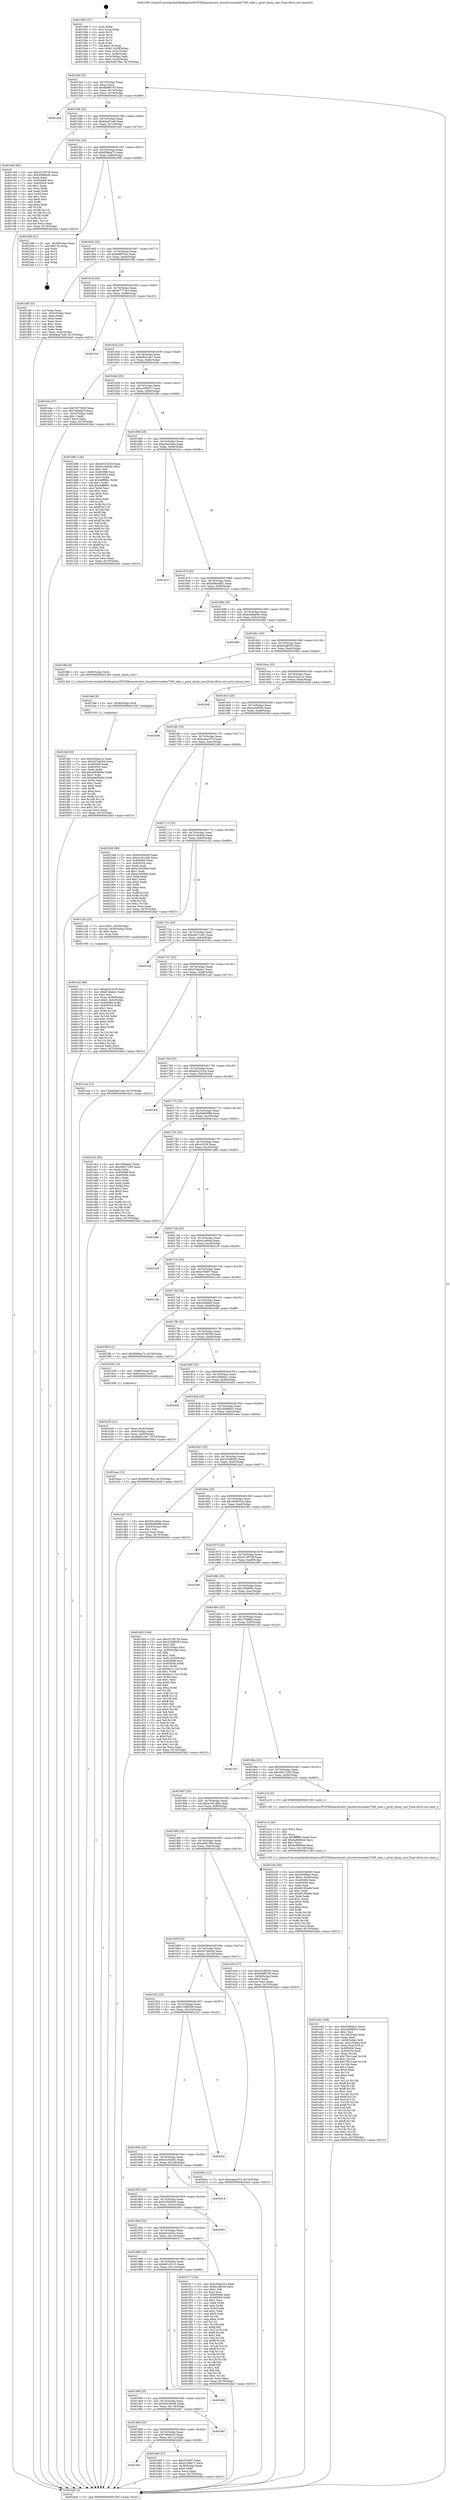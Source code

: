 digraph "0x401590" {
  label = "0x401590 (/mnt/c/Users/mathe/Desktop/tcc/POCII/binaries/extr_linuxdriversedaci7300_edac.c_print_dimm_size_Final-ollvm.out::main(0))"
  labelloc = "t"
  node[shape=record]

  Entry [label="",width=0.3,height=0.3,shape=circle,fillcolor=black,style=filled]
  "0x4015bf" [label="{
     0x4015bf [23]\l
     | [instrs]\l
     &nbsp;&nbsp;0x4015bf \<+3\>: mov -0x70(%rbp),%eax\l
     &nbsp;&nbsp;0x4015c2 \<+2\>: mov %eax,%ecx\l
     &nbsp;&nbsp;0x4015c4 \<+6\>: sub $0x848f6750,%ecx\l
     &nbsp;&nbsp;0x4015ca \<+3\>: mov %eax,-0x74(%rbp)\l
     &nbsp;&nbsp;0x4015cd \<+3\>: mov %ecx,-0x78(%rbp)\l
     &nbsp;&nbsp;0x4015d0 \<+6\>: je 0000000000401a28 \<main+0x498\>\l
  }"]
  "0x401a28" [label="{
     0x401a28\l
  }", style=dashed]
  "0x4015d6" [label="{
     0x4015d6 [22]\l
     | [instrs]\l
     &nbsp;&nbsp;0x4015d6 \<+5\>: jmp 00000000004015db \<main+0x4b\>\l
     &nbsp;&nbsp;0x4015db \<+3\>: mov -0x74(%rbp),%eax\l
     &nbsp;&nbsp;0x4015de \<+5\>: sub $0x84ad7ca8,%eax\l
     &nbsp;&nbsp;0x4015e3 \<+3\>: mov %eax,-0x7c(%rbp)\l
     &nbsp;&nbsp;0x4015e6 \<+6\>: je 0000000000401cb0 \<main+0x720\>\l
  }"]
  Exit [label="",width=0.3,height=0.3,shape=circle,fillcolor=black,style=filled,peripheries=2]
  "0x401cb0" [label="{
     0x401cb0 [83]\l
     | [instrs]\l
     &nbsp;&nbsp;0x401cb0 \<+5\>: mov $0x3519f728,%eax\l
     &nbsp;&nbsp;0x401cb5 \<+5\>: mov $0x35fb85dc,%ecx\l
     &nbsp;&nbsp;0x401cba \<+2\>: xor %edx,%edx\l
     &nbsp;&nbsp;0x401cbc \<+7\>: mov 0x405068,%esi\l
     &nbsp;&nbsp;0x401cc3 \<+7\>: mov 0x405054,%edi\l
     &nbsp;&nbsp;0x401cca \<+3\>: sub $0x1,%edx\l
     &nbsp;&nbsp;0x401ccd \<+3\>: mov %esi,%r8d\l
     &nbsp;&nbsp;0x401cd0 \<+3\>: add %edx,%r8d\l
     &nbsp;&nbsp;0x401cd3 \<+4\>: imul %r8d,%esi\l
     &nbsp;&nbsp;0x401cd7 \<+3\>: and $0x1,%esi\l
     &nbsp;&nbsp;0x401cda \<+3\>: cmp $0x0,%esi\l
     &nbsp;&nbsp;0x401cdd \<+4\>: sete %r9b\l
     &nbsp;&nbsp;0x401ce1 \<+3\>: cmp $0xa,%edi\l
     &nbsp;&nbsp;0x401ce4 \<+4\>: setl %r10b\l
     &nbsp;&nbsp;0x401ce8 \<+3\>: mov %r9b,%r11b\l
     &nbsp;&nbsp;0x401ceb \<+3\>: and %r10b,%r11b\l
     &nbsp;&nbsp;0x401cee \<+3\>: xor %r10b,%r9b\l
     &nbsp;&nbsp;0x401cf1 \<+3\>: or %r9b,%r11b\l
     &nbsp;&nbsp;0x401cf4 \<+4\>: test $0x1,%r11b\l
     &nbsp;&nbsp;0x401cf8 \<+3\>: cmovne %ecx,%eax\l
     &nbsp;&nbsp;0x401cfb \<+3\>: mov %eax,-0x70(%rbp)\l
     &nbsp;&nbsp;0x401cfe \<+5\>: jmp 00000000004024a5 \<main+0xf15\>\l
  }"]
  "0x4015ec" [label="{
     0x4015ec [22]\l
     | [instrs]\l
     &nbsp;&nbsp;0x4015ec \<+5\>: jmp 00000000004015f1 \<main+0x61\>\l
     &nbsp;&nbsp;0x4015f1 \<+3\>: mov -0x74(%rbp),%eax\l
     &nbsp;&nbsp;0x4015f4 \<+5\>: sub $0x85f84a73,%eax\l
     &nbsp;&nbsp;0x4015f9 \<+3\>: mov %eax,-0x80(%rbp)\l
     &nbsp;&nbsp;0x4015fc \<+6\>: je 000000000040239b \<main+0xe0b\>\l
  }"]
  "0x401faf" [label="{
     0x401faf [93]\l
     | [instrs]\l
     &nbsp;&nbsp;0x401faf \<+5\>: mov $0xc5cba21e,%eax\l
     &nbsp;&nbsp;0x401fb4 \<+5\>: mov $0x457bbd3d,%ecx\l
     &nbsp;&nbsp;0x401fb9 \<+7\>: mov 0x405068,%edx\l
     &nbsp;&nbsp;0x401fc0 \<+7\>: mov 0x405054,%esi\l
     &nbsp;&nbsp;0x401fc7 \<+3\>: mov %edx,%r8d\l
     &nbsp;&nbsp;0x401fca \<+7\>: add $0xde85809a,%r8d\l
     &nbsp;&nbsp;0x401fd1 \<+4\>: sub $0x1,%r8d\l
     &nbsp;&nbsp;0x401fd5 \<+7\>: sub $0xde85809a,%r8d\l
     &nbsp;&nbsp;0x401fdc \<+4\>: imul %r8d,%edx\l
     &nbsp;&nbsp;0x401fe0 \<+3\>: and $0x1,%edx\l
     &nbsp;&nbsp;0x401fe3 \<+3\>: cmp $0x0,%edx\l
     &nbsp;&nbsp;0x401fe6 \<+4\>: sete %r9b\l
     &nbsp;&nbsp;0x401fea \<+3\>: cmp $0xa,%esi\l
     &nbsp;&nbsp;0x401fed \<+4\>: setl %r10b\l
     &nbsp;&nbsp;0x401ff1 \<+3\>: mov %r9b,%r11b\l
     &nbsp;&nbsp;0x401ff4 \<+3\>: and %r10b,%r11b\l
     &nbsp;&nbsp;0x401ff7 \<+3\>: xor %r10b,%r9b\l
     &nbsp;&nbsp;0x401ffa \<+3\>: or %r9b,%r11b\l
     &nbsp;&nbsp;0x401ffd \<+4\>: test $0x1,%r11b\l
     &nbsp;&nbsp;0x402001 \<+3\>: cmovne %ecx,%eax\l
     &nbsp;&nbsp;0x402004 \<+3\>: mov %eax,-0x70(%rbp)\l
     &nbsp;&nbsp;0x402007 \<+5\>: jmp 00000000004024a5 \<main+0xf15\>\l
  }"]
  "0x40239b" [label="{
     0x40239b [21]\l
     | [instrs]\l
     &nbsp;&nbsp;0x40239b \<+3\>: mov -0x38(%rbp),%eax\l
     &nbsp;&nbsp;0x40239e \<+7\>: add $0x118,%rsp\l
     &nbsp;&nbsp;0x4023a5 \<+1\>: pop %rbx\l
     &nbsp;&nbsp;0x4023a6 \<+2\>: pop %r12\l
     &nbsp;&nbsp;0x4023a8 \<+2\>: pop %r13\l
     &nbsp;&nbsp;0x4023aa \<+2\>: pop %r14\l
     &nbsp;&nbsp;0x4023ac \<+2\>: pop %r15\l
     &nbsp;&nbsp;0x4023ae \<+1\>: pop %rbp\l
     &nbsp;&nbsp;0x4023af \<+1\>: ret\l
  }"]
  "0x401602" [label="{
     0x401602 [25]\l
     | [instrs]\l
     &nbsp;&nbsp;0x401602 \<+5\>: jmp 0000000000401607 \<main+0x77\>\l
     &nbsp;&nbsp;0x401607 \<+3\>: mov -0x74(%rbp),%eax\l
     &nbsp;&nbsp;0x40160a \<+5\>: sub $0x86f07fce,%eax\l
     &nbsp;&nbsp;0x40160f \<+6\>: mov %eax,-0x84(%rbp)\l
     &nbsp;&nbsp;0x401615 \<+6\>: je 0000000000401ef6 \<main+0x966\>\l
  }"]
  "0x401fa6" [label="{
     0x401fa6 [9]\l
     | [instrs]\l
     &nbsp;&nbsp;0x401fa6 \<+4\>: mov -0x58(%rbp),%rdi\l
     &nbsp;&nbsp;0x401faa \<+5\>: call 0000000000401030 \<free@plt\>\l
     | [calls]\l
     &nbsp;&nbsp;0x401030 \{1\} (unknown)\l
  }"]
  "0x401ef6" [label="{
     0x401ef6 [33]\l
     | [instrs]\l
     &nbsp;&nbsp;0x401ef6 \<+2\>: xor %eax,%eax\l
     &nbsp;&nbsp;0x401ef8 \<+3\>: mov -0x5c(%rbp),%ecx\l
     &nbsp;&nbsp;0x401efb \<+2\>: mov %eax,%edx\l
     &nbsp;&nbsp;0x401efd \<+2\>: sub %ecx,%edx\l
     &nbsp;&nbsp;0x401eff \<+2\>: mov %eax,%ecx\l
     &nbsp;&nbsp;0x401f01 \<+3\>: sub $0x1,%ecx\l
     &nbsp;&nbsp;0x401f04 \<+2\>: add %ecx,%edx\l
     &nbsp;&nbsp;0x401f06 \<+2\>: sub %edx,%eax\l
     &nbsp;&nbsp;0x401f08 \<+3\>: mov %eax,-0x5c(%rbp)\l
     &nbsp;&nbsp;0x401f0b \<+7\>: movl $0x84ad7ca8,-0x70(%rbp)\l
     &nbsp;&nbsp;0x401f12 \<+5\>: jmp 00000000004024a5 \<main+0xf15\>\l
  }"]
  "0x40161b" [label="{
     0x40161b [25]\l
     | [instrs]\l
     &nbsp;&nbsp;0x40161b \<+5\>: jmp 0000000000401620 \<main+0x90\>\l
     &nbsp;&nbsp;0x401620 \<+3\>: mov -0x74(%rbp),%eax\l
     &nbsp;&nbsp;0x401623 \<+5\>: sub $0x9c777cb3,%eax\l
     &nbsp;&nbsp;0x401628 \<+6\>: mov %eax,-0x88(%rbp)\l
     &nbsp;&nbsp;0x40162e \<+6\>: je 00000000004021b3 \<main+0xc23\>\l
  }"]
  "0x401e42" [label="{
     0x401e42 [168]\l
     | [instrs]\l
     &nbsp;&nbsp;0x401e42 \<+5\>: mov $0x256fa6a1,%ecx\l
     &nbsp;&nbsp;0x401e47 \<+5\>: mov $0x2d499bc3,%edx\l
     &nbsp;&nbsp;0x401e4c \<+3\>: mov $0x1,%sil\l
     &nbsp;&nbsp;0x401e4f \<+6\>: mov -0x128(%rbp),%edi\l
     &nbsp;&nbsp;0x401e55 \<+3\>: imul %eax,%edi\l
     &nbsp;&nbsp;0x401e58 \<+4\>: mov -0x58(%rbp),%r8\l
     &nbsp;&nbsp;0x401e5c \<+4\>: movslq -0x5c(%rbp),%r9\l
     &nbsp;&nbsp;0x401e60 \<+4\>: mov %edi,(%r8,%r9,4)\l
     &nbsp;&nbsp;0x401e64 \<+7\>: mov 0x405068,%eax\l
     &nbsp;&nbsp;0x401e6b \<+7\>: mov 0x405054,%edi\l
     &nbsp;&nbsp;0x401e72 \<+3\>: mov %eax,%r10d\l
     &nbsp;&nbsp;0x401e75 \<+7\>: sub $0x756c1da6,%r10d\l
     &nbsp;&nbsp;0x401e7c \<+4\>: sub $0x1,%r10d\l
     &nbsp;&nbsp;0x401e80 \<+7\>: add $0x756c1da6,%r10d\l
     &nbsp;&nbsp;0x401e87 \<+4\>: imul %r10d,%eax\l
     &nbsp;&nbsp;0x401e8b \<+3\>: and $0x1,%eax\l
     &nbsp;&nbsp;0x401e8e \<+3\>: cmp $0x0,%eax\l
     &nbsp;&nbsp;0x401e91 \<+4\>: sete %r11b\l
     &nbsp;&nbsp;0x401e95 \<+3\>: cmp $0xa,%edi\l
     &nbsp;&nbsp;0x401e98 \<+3\>: setl %bl\l
     &nbsp;&nbsp;0x401e9b \<+3\>: mov %r11b,%r14b\l
     &nbsp;&nbsp;0x401e9e \<+4\>: xor $0xff,%r14b\l
     &nbsp;&nbsp;0x401ea2 \<+3\>: mov %bl,%r15b\l
     &nbsp;&nbsp;0x401ea5 \<+4\>: xor $0xff,%r15b\l
     &nbsp;&nbsp;0x401ea9 \<+4\>: xor $0x1,%sil\l
     &nbsp;&nbsp;0x401ead \<+3\>: mov %r14b,%r12b\l
     &nbsp;&nbsp;0x401eb0 \<+4\>: and $0xff,%r12b\l
     &nbsp;&nbsp;0x401eb4 \<+3\>: and %sil,%r11b\l
     &nbsp;&nbsp;0x401eb7 \<+3\>: mov %r15b,%r13b\l
     &nbsp;&nbsp;0x401eba \<+4\>: and $0xff,%r13b\l
     &nbsp;&nbsp;0x401ebe \<+3\>: and %sil,%bl\l
     &nbsp;&nbsp;0x401ec1 \<+3\>: or %r11b,%r12b\l
     &nbsp;&nbsp;0x401ec4 \<+3\>: or %bl,%r13b\l
     &nbsp;&nbsp;0x401ec7 \<+3\>: xor %r13b,%r12b\l
     &nbsp;&nbsp;0x401eca \<+3\>: or %r15b,%r14b\l
     &nbsp;&nbsp;0x401ecd \<+4\>: xor $0xff,%r14b\l
     &nbsp;&nbsp;0x401ed1 \<+4\>: or $0x1,%sil\l
     &nbsp;&nbsp;0x401ed5 \<+3\>: and %sil,%r14b\l
     &nbsp;&nbsp;0x401ed8 \<+3\>: or %r14b,%r12b\l
     &nbsp;&nbsp;0x401edb \<+4\>: test $0x1,%r12b\l
     &nbsp;&nbsp;0x401edf \<+3\>: cmovne %edx,%ecx\l
     &nbsp;&nbsp;0x401ee2 \<+3\>: mov %ecx,-0x70(%rbp)\l
     &nbsp;&nbsp;0x401ee5 \<+5\>: jmp 00000000004024a5 \<main+0xf15\>\l
  }"]
  "0x4021b3" [label="{
     0x4021b3\l
  }", style=dashed]
  "0x401634" [label="{
     0x401634 [25]\l
     | [instrs]\l
     &nbsp;&nbsp;0x401634 \<+5\>: jmp 0000000000401639 \<main+0xa9\>\l
     &nbsp;&nbsp;0x401639 \<+3\>: mov -0x74(%rbp),%eax\l
     &nbsp;&nbsp;0x40163c \<+5\>: sub $0x9db51da7,%eax\l
     &nbsp;&nbsp;0x401641 \<+6\>: mov %eax,-0x8c(%rbp)\l
     &nbsp;&nbsp;0x401647 \<+6\>: je 0000000000401b4a \<main+0x5ba\>\l
  }"]
  "0x401e1a" [label="{
     0x401e1a [40]\l
     | [instrs]\l
     &nbsp;&nbsp;0x401e1a \<+5\>: mov $0x2,%ecx\l
     &nbsp;&nbsp;0x401e1f \<+1\>: cltd\l
     &nbsp;&nbsp;0x401e20 \<+2\>: idiv %ecx\l
     &nbsp;&nbsp;0x401e22 \<+6\>: imul $0xfffffffe,%edx,%ecx\l
     &nbsp;&nbsp;0x401e28 \<+6\>: add $0x6a880644,%ecx\l
     &nbsp;&nbsp;0x401e2e \<+3\>: add $0x1,%ecx\l
     &nbsp;&nbsp;0x401e31 \<+6\>: sub $0x6a880644,%ecx\l
     &nbsp;&nbsp;0x401e37 \<+6\>: mov %ecx,-0x128(%rbp)\l
     &nbsp;&nbsp;0x401e3d \<+5\>: call 0000000000401160 \<next_i\>\l
     | [calls]\l
     &nbsp;&nbsp;0x401160 \{1\} (/mnt/c/Users/mathe/Desktop/tcc/POCII/binaries/extr_linuxdriversedaci7300_edac.c_print_dimm_size_Final-ollvm.out::next_i)\l
  }"]
  "0x401b4a" [label="{
     0x401b4a [27]\l
     | [instrs]\l
     &nbsp;&nbsp;0x401b4a \<+5\>: mov $0x76f73585,%eax\l
     &nbsp;&nbsp;0x401b4f \<+5\>: mov $0x706dda7f,%ecx\l
     &nbsp;&nbsp;0x401b54 \<+3\>: mov -0x30(%rbp),%edx\l
     &nbsp;&nbsp;0x401b57 \<+3\>: cmp $0x1,%edx\l
     &nbsp;&nbsp;0x401b5a \<+3\>: cmovl %ecx,%eax\l
     &nbsp;&nbsp;0x401b5d \<+3\>: mov %eax,-0x70(%rbp)\l
     &nbsp;&nbsp;0x401b60 \<+5\>: jmp 00000000004024a5 \<main+0xf15\>\l
  }"]
  "0x40164d" [label="{
     0x40164d [25]\l
     | [instrs]\l
     &nbsp;&nbsp;0x40164d \<+5\>: jmp 0000000000401652 \<main+0xc2\>\l
     &nbsp;&nbsp;0x401652 \<+3\>: mov -0x74(%rbp),%eax\l
     &nbsp;&nbsp;0x401655 \<+5\>: sub $0xa1f38d71,%eax\l
     &nbsp;&nbsp;0x40165a \<+6\>: mov %eax,-0x90(%rbp)\l
     &nbsp;&nbsp;0x401660 \<+6\>: je 0000000000401b9b \<main+0x60b\>\l
  }"]
  "0x401c42" [label="{
     0x401c42 [98]\l
     | [instrs]\l
     &nbsp;&nbsp;0x401c42 \<+5\>: mov $0xeb523254,%ecx\l
     &nbsp;&nbsp;0x401c47 \<+5\>: mov $0xd7afabe1,%edx\l
     &nbsp;&nbsp;0x401c4c \<+2\>: xor %esi,%esi\l
     &nbsp;&nbsp;0x401c4e \<+4\>: mov %rax,-0x58(%rbp)\l
     &nbsp;&nbsp;0x401c52 \<+7\>: movl $0x0,-0x5c(%rbp)\l
     &nbsp;&nbsp;0x401c59 \<+8\>: mov 0x405068,%r8d\l
     &nbsp;&nbsp;0x401c61 \<+8\>: mov 0x405054,%r9d\l
     &nbsp;&nbsp;0x401c69 \<+3\>: sub $0x1,%esi\l
     &nbsp;&nbsp;0x401c6c \<+3\>: mov %r8d,%r10d\l
     &nbsp;&nbsp;0x401c6f \<+3\>: add %esi,%r10d\l
     &nbsp;&nbsp;0x401c72 \<+4\>: imul %r10d,%r8d\l
     &nbsp;&nbsp;0x401c76 \<+4\>: and $0x1,%r8d\l
     &nbsp;&nbsp;0x401c7a \<+4\>: cmp $0x0,%r8d\l
     &nbsp;&nbsp;0x401c7e \<+4\>: sete %r11b\l
     &nbsp;&nbsp;0x401c82 \<+4\>: cmp $0xa,%r9d\l
     &nbsp;&nbsp;0x401c86 \<+3\>: setl %bl\l
     &nbsp;&nbsp;0x401c89 \<+3\>: mov %r11b,%r14b\l
     &nbsp;&nbsp;0x401c8c \<+3\>: and %bl,%r14b\l
     &nbsp;&nbsp;0x401c8f \<+3\>: xor %bl,%r11b\l
     &nbsp;&nbsp;0x401c92 \<+3\>: or %r11b,%r14b\l
     &nbsp;&nbsp;0x401c95 \<+4\>: test $0x1,%r14b\l
     &nbsp;&nbsp;0x401c99 \<+3\>: cmovne %edx,%ecx\l
     &nbsp;&nbsp;0x401c9c \<+3\>: mov %ecx,-0x70(%rbp)\l
     &nbsp;&nbsp;0x401c9f \<+5\>: jmp 00000000004024a5 \<main+0xf15\>\l
  }"]
  "0x401b9b" [label="{
     0x401b9b [144]\l
     | [instrs]\l
     &nbsp;&nbsp;0x401b9b \<+5\>: mov $0xeb523254,%eax\l
     &nbsp;&nbsp;0x401ba0 \<+5\>: mov $0xd1c9c82b,%ecx\l
     &nbsp;&nbsp;0x401ba5 \<+2\>: mov $0x1,%dl\l
     &nbsp;&nbsp;0x401ba7 \<+7\>: mov 0x405068,%esi\l
     &nbsp;&nbsp;0x401bae \<+7\>: mov 0x405054,%edi\l
     &nbsp;&nbsp;0x401bb5 \<+3\>: mov %esi,%r8d\l
     &nbsp;&nbsp;0x401bb8 \<+7\>: sub $0x4eff8fe1,%r8d\l
     &nbsp;&nbsp;0x401bbf \<+4\>: sub $0x1,%r8d\l
     &nbsp;&nbsp;0x401bc3 \<+7\>: add $0x4eff8fe1,%r8d\l
     &nbsp;&nbsp;0x401bca \<+4\>: imul %r8d,%esi\l
     &nbsp;&nbsp;0x401bce \<+3\>: and $0x1,%esi\l
     &nbsp;&nbsp;0x401bd1 \<+3\>: cmp $0x0,%esi\l
     &nbsp;&nbsp;0x401bd4 \<+4\>: sete %r9b\l
     &nbsp;&nbsp;0x401bd8 \<+3\>: cmp $0xa,%edi\l
     &nbsp;&nbsp;0x401bdb \<+4\>: setl %r10b\l
     &nbsp;&nbsp;0x401bdf \<+3\>: mov %r9b,%r11b\l
     &nbsp;&nbsp;0x401be2 \<+4\>: xor $0xff,%r11b\l
     &nbsp;&nbsp;0x401be6 \<+3\>: mov %r10b,%bl\l
     &nbsp;&nbsp;0x401be9 \<+3\>: xor $0xff,%bl\l
     &nbsp;&nbsp;0x401bec \<+3\>: xor $0x1,%dl\l
     &nbsp;&nbsp;0x401bef \<+3\>: mov %r11b,%r14b\l
     &nbsp;&nbsp;0x401bf2 \<+4\>: and $0xff,%r14b\l
     &nbsp;&nbsp;0x401bf6 \<+3\>: and %dl,%r9b\l
     &nbsp;&nbsp;0x401bf9 \<+3\>: mov %bl,%r15b\l
     &nbsp;&nbsp;0x401bfc \<+4\>: and $0xff,%r15b\l
     &nbsp;&nbsp;0x401c00 \<+3\>: and %dl,%r10b\l
     &nbsp;&nbsp;0x401c03 \<+3\>: or %r9b,%r14b\l
     &nbsp;&nbsp;0x401c06 \<+3\>: or %r10b,%r15b\l
     &nbsp;&nbsp;0x401c09 \<+3\>: xor %r15b,%r14b\l
     &nbsp;&nbsp;0x401c0c \<+3\>: or %bl,%r11b\l
     &nbsp;&nbsp;0x401c0f \<+4\>: xor $0xff,%r11b\l
     &nbsp;&nbsp;0x401c13 \<+3\>: or $0x1,%dl\l
     &nbsp;&nbsp;0x401c16 \<+3\>: and %dl,%r11b\l
     &nbsp;&nbsp;0x401c19 \<+3\>: or %r11b,%r14b\l
     &nbsp;&nbsp;0x401c1c \<+4\>: test $0x1,%r14b\l
     &nbsp;&nbsp;0x401c20 \<+3\>: cmovne %ecx,%eax\l
     &nbsp;&nbsp;0x401c23 \<+3\>: mov %eax,-0x70(%rbp)\l
     &nbsp;&nbsp;0x401c26 \<+5\>: jmp 00000000004024a5 \<main+0xf15\>\l
  }"]
  "0x401666" [label="{
     0x401666 [25]\l
     | [instrs]\l
     &nbsp;&nbsp;0x401666 \<+5\>: jmp 000000000040166b \<main+0xdb\>\l
     &nbsp;&nbsp;0x40166b \<+3\>: mov -0x74(%rbp),%eax\l
     &nbsp;&nbsp;0x40166e \<+5\>: sub $0xa3ae29aa,%eax\l
     &nbsp;&nbsp;0x401673 \<+6\>: mov %eax,-0x94(%rbp)\l
     &nbsp;&nbsp;0x401679 \<+6\>: je 0000000000401b1c \<main+0x58c\>\l
  }"]
  "0x4019d1" [label="{
     0x4019d1\l
  }", style=dashed]
  "0x401b1c" [label="{
     0x401b1c\l
  }", style=dashed]
  "0x40167f" [label="{
     0x40167f [25]\l
     | [instrs]\l
     &nbsp;&nbsp;0x40167f \<+5\>: jmp 0000000000401684 \<main+0xf4\>\l
     &nbsp;&nbsp;0x401684 \<+3\>: mov -0x74(%rbp),%eax\l
     &nbsp;&nbsp;0x401687 \<+5\>: sub $0xb0bcbd81,%eax\l
     &nbsp;&nbsp;0x40168c \<+6\>: mov %eax,-0x98(%rbp)\l
     &nbsp;&nbsp;0x401692 \<+6\>: je 00000000004022cc \<main+0xd3c\>\l
  }"]
  "0x401b80" [label="{
     0x401b80 [27]\l
     | [instrs]\l
     &nbsp;&nbsp;0x401b80 \<+5\>: mov $0x47fc6f7,%eax\l
     &nbsp;&nbsp;0x401b85 \<+5\>: mov $0xa1f38d71,%ecx\l
     &nbsp;&nbsp;0x401b8a \<+3\>: mov -0x30(%rbp),%edx\l
     &nbsp;&nbsp;0x401b8d \<+3\>: cmp $0x0,%edx\l
     &nbsp;&nbsp;0x401b90 \<+3\>: cmove %ecx,%eax\l
     &nbsp;&nbsp;0x401b93 \<+3\>: mov %eax,-0x70(%rbp)\l
     &nbsp;&nbsp;0x401b96 \<+5\>: jmp 00000000004024a5 \<main+0xf15\>\l
  }"]
  "0x4022cc" [label="{
     0x4022cc\l
  }", style=dashed]
  "0x401698" [label="{
     0x401698 [25]\l
     | [instrs]\l
     &nbsp;&nbsp;0x401698 \<+5\>: jmp 000000000040169d \<main+0x10d\>\l
     &nbsp;&nbsp;0x40169d \<+3\>: mov -0x74(%rbp),%eax\l
     &nbsp;&nbsp;0x4016a0 \<+5\>: sub $0xb2d9ab0b,%eax\l
     &nbsp;&nbsp;0x4016a5 \<+6\>: mov %eax,-0x9c(%rbp)\l
     &nbsp;&nbsp;0x4016ab \<+6\>: je 000000000040246d \<main+0xedd\>\l
  }"]
  "0x4019b8" [label="{
     0x4019b8 [25]\l
     | [instrs]\l
     &nbsp;&nbsp;0x4019b8 \<+5\>: jmp 00000000004019bd \<main+0x42d\>\l
     &nbsp;&nbsp;0x4019bd \<+3\>: mov -0x74(%rbp),%eax\l
     &nbsp;&nbsp;0x4019c0 \<+5\>: sub $0x706dda7f,%eax\l
     &nbsp;&nbsp;0x4019c5 \<+6\>: mov %eax,-0x11c(%rbp)\l
     &nbsp;&nbsp;0x4019cb \<+6\>: je 0000000000401b80 \<main+0x5f0\>\l
  }"]
  "0x40246d" [label="{
     0x40246d\l
  }", style=dashed]
  "0x4016b1" [label="{
     0x4016b1 [25]\l
     | [instrs]\l
     &nbsp;&nbsp;0x4016b1 \<+5\>: jmp 00000000004016b6 \<main+0x126\>\l
     &nbsp;&nbsp;0x4016b6 \<+3\>: mov -0x74(%rbp),%eax\l
     &nbsp;&nbsp;0x4016b9 \<+5\>: sub $0xbccdfc59,%eax\l
     &nbsp;&nbsp;0x4016be \<+6\>: mov %eax,-0xa0(%rbp)\l
     &nbsp;&nbsp;0x4016c4 \<+6\>: je 0000000000401f9d \<main+0xa0d\>\l
  }"]
  "0x402497" [label="{
     0x402497\l
  }", style=dashed]
  "0x401f9d" [label="{
     0x401f9d [9]\l
     | [instrs]\l
     &nbsp;&nbsp;0x401f9d \<+4\>: mov -0x58(%rbp),%rdi\l
     &nbsp;&nbsp;0x401fa1 \<+5\>: call 00000000004013e0 \<print_dimm_size\>\l
     | [calls]\l
     &nbsp;&nbsp;0x4013e0 \{1\} (/mnt/c/Users/mathe/Desktop/tcc/POCII/binaries/extr_linuxdriversedaci7300_edac.c_print_dimm_size_Final-ollvm.out::print_dimm_size)\l
  }"]
  "0x4016ca" [label="{
     0x4016ca [25]\l
     | [instrs]\l
     &nbsp;&nbsp;0x4016ca \<+5\>: jmp 00000000004016cf \<main+0x13f\>\l
     &nbsp;&nbsp;0x4016cf \<+3\>: mov -0x74(%rbp),%eax\l
     &nbsp;&nbsp;0x4016d2 \<+5\>: sub $0xc5cba21e,%eax\l
     &nbsp;&nbsp;0x4016d7 \<+6\>: mov %eax,-0xa4(%rbp)\l
     &nbsp;&nbsp;0x4016dd \<+6\>: je 000000000040244f \<main+0xebf\>\l
  }"]
  "0x40199f" [label="{
     0x40199f [25]\l
     | [instrs]\l
     &nbsp;&nbsp;0x40199f \<+5\>: jmp 00000000004019a4 \<main+0x414\>\l
     &nbsp;&nbsp;0x4019a4 \<+3\>: mov -0x74(%rbp),%eax\l
     &nbsp;&nbsp;0x4019a7 \<+5\>: sub $0x6c036049,%eax\l
     &nbsp;&nbsp;0x4019ac \<+6\>: mov %eax,-0x118(%rbp)\l
     &nbsp;&nbsp;0x4019b2 \<+6\>: je 0000000000402497 \<main+0xf07\>\l
  }"]
  "0x40244f" [label="{
     0x40244f\l
  }", style=dashed]
  "0x4016e3" [label="{
     0x4016e3 [25]\l
     | [instrs]\l
     &nbsp;&nbsp;0x4016e3 \<+5\>: jmp 00000000004016e8 \<main+0x158\>\l
     &nbsp;&nbsp;0x4016e8 \<+3\>: mov -0x74(%rbp),%eax\l
     &nbsp;&nbsp;0x4016eb \<+5\>: sub $0xca3df520,%eax\l
     &nbsp;&nbsp;0x4016f0 \<+6\>: mov %eax,-0xa8(%rbp)\l
     &nbsp;&nbsp;0x4016f6 \<+6\>: je 0000000000402046 \<main+0xab6\>\l
  }"]
  "0x402486" [label="{
     0x402486\l
  }", style=dashed]
  "0x402046" [label="{
     0x402046\l
  }", style=dashed]
  "0x4016fc" [label="{
     0x4016fc [25]\l
     | [instrs]\l
     &nbsp;&nbsp;0x4016fc \<+5\>: jmp 0000000000401701 \<main+0x171\>\l
     &nbsp;&nbsp;0x401701 \<+3\>: mov -0x74(%rbp),%eax\l
     &nbsp;&nbsp;0x401704 \<+5\>: sub $0xcaeac074,%eax\l
     &nbsp;&nbsp;0x401709 \<+6\>: mov %eax,-0xac(%rbp)\l
     &nbsp;&nbsp;0x40170f \<+6\>: je 00000000004022d8 \<main+0xd48\>\l
  }"]
  "0x401986" [label="{
     0x401986 [25]\l
     | [instrs]\l
     &nbsp;&nbsp;0x401986 \<+5\>: jmp 000000000040198b \<main+0x3fb\>\l
     &nbsp;&nbsp;0x40198b \<+3\>: mov -0x74(%rbp),%eax\l
     &nbsp;&nbsp;0x40198e \<+5\>: sub $0x661d21c3,%eax\l
     &nbsp;&nbsp;0x401993 \<+6\>: mov %eax,-0x114(%rbp)\l
     &nbsp;&nbsp;0x401999 \<+6\>: je 0000000000402486 \<main+0xef6\>\l
  }"]
  "0x4022d8" [label="{
     0x4022d8 [88]\l
     | [instrs]\l
     &nbsp;&nbsp;0x4022d8 \<+5\>: mov $0x6c036049,%eax\l
     &nbsp;&nbsp;0x4022dd \<+5\>: mov $0x41e01d0b,%ecx\l
     &nbsp;&nbsp;0x4022e2 \<+7\>: mov 0x405068,%edx\l
     &nbsp;&nbsp;0x4022e9 \<+7\>: mov 0x405054,%esi\l
     &nbsp;&nbsp;0x4022f0 \<+2\>: mov %edx,%edi\l
     &nbsp;&nbsp;0x4022f2 \<+6\>: add $0xa10638dd,%edi\l
     &nbsp;&nbsp;0x4022f8 \<+3\>: sub $0x1,%edi\l
     &nbsp;&nbsp;0x4022fb \<+6\>: sub $0xa10638dd,%edi\l
     &nbsp;&nbsp;0x402301 \<+3\>: imul %edi,%edx\l
     &nbsp;&nbsp;0x402304 \<+3\>: and $0x1,%edx\l
     &nbsp;&nbsp;0x402307 \<+3\>: cmp $0x0,%edx\l
     &nbsp;&nbsp;0x40230a \<+4\>: sete %r8b\l
     &nbsp;&nbsp;0x40230e \<+3\>: cmp $0xa,%esi\l
     &nbsp;&nbsp;0x402311 \<+4\>: setl %r9b\l
     &nbsp;&nbsp;0x402315 \<+3\>: mov %r8b,%r10b\l
     &nbsp;&nbsp;0x402318 \<+3\>: and %r9b,%r10b\l
     &nbsp;&nbsp;0x40231b \<+3\>: xor %r9b,%r8b\l
     &nbsp;&nbsp;0x40231e \<+3\>: or %r8b,%r10b\l
     &nbsp;&nbsp;0x402321 \<+4\>: test $0x1,%r10b\l
     &nbsp;&nbsp;0x402325 \<+3\>: cmovne %ecx,%eax\l
     &nbsp;&nbsp;0x402328 \<+3\>: mov %eax,-0x70(%rbp)\l
     &nbsp;&nbsp;0x40232b \<+5\>: jmp 00000000004024a5 \<main+0xf15\>\l
  }"]
  "0x401715" [label="{
     0x401715 [25]\l
     | [instrs]\l
     &nbsp;&nbsp;0x401715 \<+5\>: jmp 000000000040171a \<main+0x18a\>\l
     &nbsp;&nbsp;0x40171a \<+3\>: mov -0x74(%rbp),%eax\l
     &nbsp;&nbsp;0x40171d \<+5\>: sub $0xd1c9c82b,%eax\l
     &nbsp;&nbsp;0x401722 \<+6\>: mov %eax,-0xb0(%rbp)\l
     &nbsp;&nbsp;0x401728 \<+6\>: je 0000000000401c2b \<main+0x69b\>\l
  }"]
  "0x401f17" [label="{
     0x401f17 [134]\l
     | [instrs]\l
     &nbsp;&nbsp;0x401f17 \<+5\>: mov $0xc5cba21e,%eax\l
     &nbsp;&nbsp;0x401f1c \<+5\>: mov $0xbccdfc59,%ecx\l
     &nbsp;&nbsp;0x401f21 \<+2\>: mov $0x1,%dl\l
     &nbsp;&nbsp;0x401f23 \<+2\>: xor %esi,%esi\l
     &nbsp;&nbsp;0x401f25 \<+7\>: mov 0x405068,%edi\l
     &nbsp;&nbsp;0x401f2c \<+8\>: mov 0x405054,%r8d\l
     &nbsp;&nbsp;0x401f34 \<+3\>: sub $0x1,%esi\l
     &nbsp;&nbsp;0x401f37 \<+3\>: mov %edi,%r9d\l
     &nbsp;&nbsp;0x401f3a \<+3\>: add %esi,%r9d\l
     &nbsp;&nbsp;0x401f3d \<+4\>: imul %r9d,%edi\l
     &nbsp;&nbsp;0x401f41 \<+3\>: and $0x1,%edi\l
     &nbsp;&nbsp;0x401f44 \<+3\>: cmp $0x0,%edi\l
     &nbsp;&nbsp;0x401f47 \<+4\>: sete %r10b\l
     &nbsp;&nbsp;0x401f4b \<+4\>: cmp $0xa,%r8d\l
     &nbsp;&nbsp;0x401f4f \<+4\>: setl %r11b\l
     &nbsp;&nbsp;0x401f53 \<+3\>: mov %r10b,%bl\l
     &nbsp;&nbsp;0x401f56 \<+3\>: xor $0xff,%bl\l
     &nbsp;&nbsp;0x401f59 \<+3\>: mov %r11b,%r14b\l
     &nbsp;&nbsp;0x401f5c \<+4\>: xor $0xff,%r14b\l
     &nbsp;&nbsp;0x401f60 \<+3\>: xor $0x1,%dl\l
     &nbsp;&nbsp;0x401f63 \<+3\>: mov %bl,%r15b\l
     &nbsp;&nbsp;0x401f66 \<+4\>: and $0xff,%r15b\l
     &nbsp;&nbsp;0x401f6a \<+3\>: and %dl,%r10b\l
     &nbsp;&nbsp;0x401f6d \<+3\>: mov %r14b,%r12b\l
     &nbsp;&nbsp;0x401f70 \<+4\>: and $0xff,%r12b\l
     &nbsp;&nbsp;0x401f74 \<+3\>: and %dl,%r11b\l
     &nbsp;&nbsp;0x401f77 \<+3\>: or %r10b,%r15b\l
     &nbsp;&nbsp;0x401f7a \<+3\>: or %r11b,%r12b\l
     &nbsp;&nbsp;0x401f7d \<+3\>: xor %r12b,%r15b\l
     &nbsp;&nbsp;0x401f80 \<+3\>: or %r14b,%bl\l
     &nbsp;&nbsp;0x401f83 \<+3\>: xor $0xff,%bl\l
     &nbsp;&nbsp;0x401f86 \<+3\>: or $0x1,%dl\l
     &nbsp;&nbsp;0x401f89 \<+2\>: and %dl,%bl\l
     &nbsp;&nbsp;0x401f8b \<+3\>: or %bl,%r15b\l
     &nbsp;&nbsp;0x401f8e \<+4\>: test $0x1,%r15b\l
     &nbsp;&nbsp;0x401f92 \<+3\>: cmovne %ecx,%eax\l
     &nbsp;&nbsp;0x401f95 \<+3\>: mov %eax,-0x70(%rbp)\l
     &nbsp;&nbsp;0x401f98 \<+5\>: jmp 00000000004024a5 \<main+0xf15\>\l
  }"]
  "0x401c2b" [label="{
     0x401c2b [23]\l
     | [instrs]\l
     &nbsp;&nbsp;0x401c2b \<+7\>: movl $0x1,-0x50(%rbp)\l
     &nbsp;&nbsp;0x401c32 \<+4\>: movslq -0x50(%rbp),%rax\l
     &nbsp;&nbsp;0x401c36 \<+4\>: shl $0x2,%rax\l
     &nbsp;&nbsp;0x401c3a \<+3\>: mov %rax,%rdi\l
     &nbsp;&nbsp;0x401c3d \<+5\>: call 0000000000401050 \<malloc@plt\>\l
     | [calls]\l
     &nbsp;&nbsp;0x401050 \{1\} (unknown)\l
  }"]
  "0x40172e" [label="{
     0x40172e [25]\l
     | [instrs]\l
     &nbsp;&nbsp;0x40172e \<+5\>: jmp 0000000000401733 \<main+0x1a3\>\l
     &nbsp;&nbsp;0x401733 \<+3\>: mov -0x74(%rbp),%eax\l
     &nbsp;&nbsp;0x401736 \<+5\>: sub $0xd4471e91,%eax\l
     &nbsp;&nbsp;0x40173b \<+6\>: mov %eax,-0xb4(%rbp)\l
     &nbsp;&nbsp;0x401741 \<+6\>: je 000000000040210e \<main+0xb7e\>\l
  }"]
  "0x40196d" [label="{
     0x40196d [25]\l
     | [instrs]\l
     &nbsp;&nbsp;0x40196d \<+5\>: jmp 0000000000401972 \<main+0x3e2\>\l
     &nbsp;&nbsp;0x401972 \<+3\>: mov -0x74(%rbp),%eax\l
     &nbsp;&nbsp;0x401975 \<+5\>: sub $0x65cc6d2c,%eax\l
     &nbsp;&nbsp;0x40197a \<+6\>: mov %eax,-0x110(%rbp)\l
     &nbsp;&nbsp;0x401980 \<+6\>: je 0000000000401f17 \<main+0x987\>\l
  }"]
  "0x40210e" [label="{
     0x40210e\l
  }", style=dashed]
  "0x401747" [label="{
     0x401747 [25]\l
     | [instrs]\l
     &nbsp;&nbsp;0x401747 \<+5\>: jmp 000000000040174c \<main+0x1bc\>\l
     &nbsp;&nbsp;0x40174c \<+3\>: mov -0x74(%rbp),%eax\l
     &nbsp;&nbsp;0x40174f \<+5\>: sub $0xd7afabe1,%eax\l
     &nbsp;&nbsp;0x401754 \<+6\>: mov %eax,-0xb8(%rbp)\l
     &nbsp;&nbsp;0x40175a \<+6\>: je 0000000000401ca4 \<main+0x714\>\l
  }"]
  "0x402061" [label="{
     0x402061\l
  }", style=dashed]
  "0x401ca4" [label="{
     0x401ca4 [12]\l
     | [instrs]\l
     &nbsp;&nbsp;0x401ca4 \<+7\>: movl $0x84ad7ca8,-0x70(%rbp)\l
     &nbsp;&nbsp;0x401cab \<+5\>: jmp 00000000004024a5 \<main+0xf15\>\l
  }"]
  "0x401760" [label="{
     0x401760 [25]\l
     | [instrs]\l
     &nbsp;&nbsp;0x401760 \<+5\>: jmp 0000000000401765 \<main+0x1d5\>\l
     &nbsp;&nbsp;0x401765 \<+3\>: mov -0x74(%rbp),%eax\l
     &nbsp;&nbsp;0x401768 \<+5\>: sub $0xeb523254,%eax\l
     &nbsp;&nbsp;0x40176d \<+6\>: mov %eax,-0xbc(%rbp)\l
     &nbsp;&nbsp;0x401773 \<+6\>: je 00000000004023c8 \<main+0xe38\>\l
  }"]
  "0x401954" [label="{
     0x401954 [25]\l
     | [instrs]\l
     &nbsp;&nbsp;0x401954 \<+5\>: jmp 0000000000401959 \<main+0x3c9\>\l
     &nbsp;&nbsp;0x401959 \<+3\>: mov -0x74(%rbp),%eax\l
     &nbsp;&nbsp;0x40195c \<+5\>: sub $0x5559d303,%eax\l
     &nbsp;&nbsp;0x401961 \<+6\>: mov %eax,-0x10c(%rbp)\l
     &nbsp;&nbsp;0x401967 \<+6\>: je 0000000000402061 \<main+0xad1\>\l
  }"]
  "0x4023c8" [label="{
     0x4023c8\l
  }", style=dashed]
  "0x401779" [label="{
     0x401779 [25]\l
     | [instrs]\l
     &nbsp;&nbsp;0x401779 \<+5\>: jmp 000000000040177e \<main+0x1ee\>\l
     &nbsp;&nbsp;0x40177e \<+3\>: mov -0x74(%rbp),%eax\l
     &nbsp;&nbsp;0x401781 \<+5\>: sub $0xf4d94988,%eax\l
     &nbsp;&nbsp;0x401786 \<+6\>: mov %eax,-0xc0(%rbp)\l
     &nbsp;&nbsp;0x40178c \<+6\>: je 0000000000401dc2 \<main+0x832\>\l
  }"]
  "0x402018" [label="{
     0x402018\l
  }", style=dashed]
  "0x401dc2" [label="{
     0x401dc2 [83]\l
     | [instrs]\l
     &nbsp;&nbsp;0x401dc2 \<+5\>: mov $0x256fa6a1,%eax\l
     &nbsp;&nbsp;0x401dc7 \<+5\>: mov $0x3b017293,%ecx\l
     &nbsp;&nbsp;0x401dcc \<+2\>: xor %edx,%edx\l
     &nbsp;&nbsp;0x401dce \<+7\>: mov 0x405068,%esi\l
     &nbsp;&nbsp;0x401dd5 \<+7\>: mov 0x405054,%edi\l
     &nbsp;&nbsp;0x401ddc \<+3\>: sub $0x1,%edx\l
     &nbsp;&nbsp;0x401ddf \<+3\>: mov %esi,%r8d\l
     &nbsp;&nbsp;0x401de2 \<+3\>: add %edx,%r8d\l
     &nbsp;&nbsp;0x401de5 \<+4\>: imul %r8d,%esi\l
     &nbsp;&nbsp;0x401de9 \<+3\>: and $0x1,%esi\l
     &nbsp;&nbsp;0x401dec \<+3\>: cmp $0x0,%esi\l
     &nbsp;&nbsp;0x401def \<+4\>: sete %r9b\l
     &nbsp;&nbsp;0x401df3 \<+3\>: cmp $0xa,%edi\l
     &nbsp;&nbsp;0x401df6 \<+4\>: setl %r10b\l
     &nbsp;&nbsp;0x401dfa \<+3\>: mov %r9b,%r11b\l
     &nbsp;&nbsp;0x401dfd \<+3\>: and %r10b,%r11b\l
     &nbsp;&nbsp;0x401e00 \<+3\>: xor %r10b,%r9b\l
     &nbsp;&nbsp;0x401e03 \<+3\>: or %r9b,%r11b\l
     &nbsp;&nbsp;0x401e06 \<+4\>: test $0x1,%r11b\l
     &nbsp;&nbsp;0x401e0a \<+3\>: cmovne %ecx,%eax\l
     &nbsp;&nbsp;0x401e0d \<+3\>: mov %eax,-0x70(%rbp)\l
     &nbsp;&nbsp;0x401e10 \<+5\>: jmp 00000000004024a5 \<main+0xf15\>\l
  }"]
  "0x401792" [label="{
     0x401792 [25]\l
     | [instrs]\l
     &nbsp;&nbsp;0x401792 \<+5\>: jmp 0000000000401797 \<main+0x207\>\l
     &nbsp;&nbsp;0x401797 \<+3\>: mov -0x74(%rbp),%eax\l
     &nbsp;&nbsp;0x40179a \<+5\>: sub $0xc61f18,%eax\l
     &nbsp;&nbsp;0x40179f \<+6\>: mov %eax,-0xc4(%rbp)\l
     &nbsp;&nbsp;0x4017a5 \<+6\>: je 0000000000401a80 \<main+0x4f0\>\l
  }"]
  "0x40193b" [label="{
     0x40193b [25]\l
     | [instrs]\l
     &nbsp;&nbsp;0x40193b \<+5\>: jmp 0000000000401940 \<main+0x3b0\>\l
     &nbsp;&nbsp;0x401940 \<+3\>: mov -0x74(%rbp),%eax\l
     &nbsp;&nbsp;0x401943 \<+5\>: sub $0x52c5eb81,%eax\l
     &nbsp;&nbsp;0x401948 \<+6\>: mov %eax,-0x108(%rbp)\l
     &nbsp;&nbsp;0x40194e \<+6\>: je 0000000000402018 \<main+0xa88\>\l
  }"]
  "0x401a80" [label="{
     0x401a80\l
  }", style=dashed]
  "0x4017ab" [label="{
     0x4017ab [25]\l
     | [instrs]\l
     &nbsp;&nbsp;0x4017ab \<+5\>: jmp 00000000004017b0 \<main+0x220\>\l
     &nbsp;&nbsp;0x4017b0 \<+3\>: mov -0x74(%rbp),%eax\l
     &nbsp;&nbsp;0x4017b3 \<+5\>: sub $0x41e90d4,%eax\l
     &nbsp;&nbsp;0x4017b8 \<+6\>: mov %eax,-0xc8(%rbp)\l
     &nbsp;&nbsp;0x4017be \<+6\>: je 00000000004021e9 \<main+0xc59\>\l
  }"]
  "0x402241" [label="{
     0x402241\l
  }", style=dashed]
  "0x4021e9" [label="{
     0x4021e9\l
  }", style=dashed]
  "0x4017c4" [label="{
     0x4017c4 [25]\l
     | [instrs]\l
     &nbsp;&nbsp;0x4017c4 \<+5\>: jmp 00000000004017c9 \<main+0x239\>\l
     &nbsp;&nbsp;0x4017c9 \<+3\>: mov -0x74(%rbp),%eax\l
     &nbsp;&nbsp;0x4017cc \<+5\>: sub $0x47fc6f7,%eax\l
     &nbsp;&nbsp;0x4017d1 \<+6\>: mov %eax,-0xcc(%rbp)\l
     &nbsp;&nbsp;0x4017d7 \<+6\>: je 00000000004021dd \<main+0xc4d\>\l
  }"]
  "0x401922" [label="{
     0x401922 [25]\l
     | [instrs]\l
     &nbsp;&nbsp;0x401922 \<+5\>: jmp 0000000000401927 \<main+0x397\>\l
     &nbsp;&nbsp;0x401927 \<+3\>: mov -0x74(%rbp),%eax\l
     &nbsp;&nbsp;0x40192a \<+5\>: sub $0x51088506,%eax\l
     &nbsp;&nbsp;0x40192f \<+6\>: mov %eax,-0x104(%rbp)\l
     &nbsp;&nbsp;0x401935 \<+6\>: je 0000000000402241 \<main+0xcb1\>\l
  }"]
  "0x4021dd" [label="{
     0x4021dd\l
  }", style=dashed]
  "0x4017dd" [label="{
     0x4017dd [25]\l
     | [instrs]\l
     &nbsp;&nbsp;0x4017dd \<+5\>: jmp 00000000004017e2 \<main+0x252\>\l
     &nbsp;&nbsp;0x4017e2 \<+3\>: mov -0x74(%rbp),%eax\l
     &nbsp;&nbsp;0x4017e5 \<+5\>: sub $0x545b6e0,%eax\l
     &nbsp;&nbsp;0x4017ea \<+6\>: mov %eax,-0xd0(%rbp)\l
     &nbsp;&nbsp;0x4017f0 \<+6\>: je 000000000040238f \<main+0xdff\>\l
  }"]
  "0x40200c" [label="{
     0x40200c [12]\l
     | [instrs]\l
     &nbsp;&nbsp;0x40200c \<+7\>: movl $0xcaeac074,-0x70(%rbp)\l
     &nbsp;&nbsp;0x402013 \<+5\>: jmp 00000000004024a5 \<main+0xf15\>\l
  }"]
  "0x40238f" [label="{
     0x40238f [12]\l
     | [instrs]\l
     &nbsp;&nbsp;0x40238f \<+7\>: movl $0x85f84a73,-0x70(%rbp)\l
     &nbsp;&nbsp;0x402396 \<+5\>: jmp 00000000004024a5 \<main+0xf15\>\l
  }"]
  "0x4017f6" [label="{
     0x4017f6 [25]\l
     | [instrs]\l
     &nbsp;&nbsp;0x4017f6 \<+5\>: jmp 00000000004017fb \<main+0x26b\>\l
     &nbsp;&nbsp;0x4017fb \<+3\>: mov -0x74(%rbp),%eax\l
     &nbsp;&nbsp;0x4017fe \<+5\>: sub $0x201f8536,%eax\l
     &nbsp;&nbsp;0x401803 \<+6\>: mov %eax,-0xd4(%rbp)\l
     &nbsp;&nbsp;0x401809 \<+6\>: je 0000000000401b28 \<main+0x598\>\l
  }"]
  "0x401b35" [label="{
     0x401b35 [21]\l
     | [instrs]\l
     &nbsp;&nbsp;0x401b35 \<+3\>: mov %eax,-0x4c(%rbp)\l
     &nbsp;&nbsp;0x401b38 \<+3\>: mov -0x4c(%rbp),%eax\l
     &nbsp;&nbsp;0x401b3b \<+3\>: mov %eax,-0x30(%rbp)\l
     &nbsp;&nbsp;0x401b3e \<+7\>: movl $0x9db51da7,-0x70(%rbp)\l
     &nbsp;&nbsp;0x401b45 \<+5\>: jmp 00000000004024a5 \<main+0xf15\>\l
  }"]
  "0x401b28" [label="{
     0x401b28 [13]\l
     | [instrs]\l
     &nbsp;&nbsp;0x401b28 \<+4\>: mov -0x48(%rbp),%rax\l
     &nbsp;&nbsp;0x401b2c \<+4\>: mov 0x8(%rax),%rdi\l
     &nbsp;&nbsp;0x401b30 \<+5\>: call 0000000000401060 \<atoi@plt\>\l
     | [calls]\l
     &nbsp;&nbsp;0x401060 \{1\} (unknown)\l
  }"]
  "0x40180f" [label="{
     0x40180f [25]\l
     | [instrs]\l
     &nbsp;&nbsp;0x40180f \<+5\>: jmp 0000000000401814 \<main+0x284\>\l
     &nbsp;&nbsp;0x401814 \<+3\>: mov -0x74(%rbp),%eax\l
     &nbsp;&nbsp;0x401817 \<+5\>: sub $0x256fa6a1,%eax\l
     &nbsp;&nbsp;0x40181c \<+6\>: mov %eax,-0xd8(%rbp)\l
     &nbsp;&nbsp;0x401822 \<+6\>: je 0000000000402402 \<main+0xe72\>\l
  }"]
  "0x401590" [label="{
     0x401590 [47]\l
     | [instrs]\l
     &nbsp;&nbsp;0x401590 \<+1\>: push %rbp\l
     &nbsp;&nbsp;0x401591 \<+3\>: mov %rsp,%rbp\l
     &nbsp;&nbsp;0x401594 \<+2\>: push %r15\l
     &nbsp;&nbsp;0x401596 \<+2\>: push %r14\l
     &nbsp;&nbsp;0x401598 \<+2\>: push %r13\l
     &nbsp;&nbsp;0x40159a \<+2\>: push %r12\l
     &nbsp;&nbsp;0x40159c \<+1\>: push %rbx\l
     &nbsp;&nbsp;0x40159d \<+7\>: sub $0x118,%rsp\l
     &nbsp;&nbsp;0x4015a4 \<+7\>: movl $0x0,-0x38(%rbp)\l
     &nbsp;&nbsp;0x4015ab \<+3\>: mov %edi,-0x3c(%rbp)\l
     &nbsp;&nbsp;0x4015ae \<+4\>: mov %rsi,-0x48(%rbp)\l
     &nbsp;&nbsp;0x4015b2 \<+3\>: mov -0x3c(%rbp),%edi\l
     &nbsp;&nbsp;0x4015b5 \<+3\>: mov %edi,-0x34(%rbp)\l
     &nbsp;&nbsp;0x4015b8 \<+7\>: movl $0x44927f0e,-0x70(%rbp)\l
  }"]
  "0x402402" [label="{
     0x402402\l
  }", style=dashed]
  "0x401828" [label="{
     0x401828 [25]\l
     | [instrs]\l
     &nbsp;&nbsp;0x401828 \<+5\>: jmp 000000000040182d \<main+0x29d\>\l
     &nbsp;&nbsp;0x40182d \<+3\>: mov -0x74(%rbp),%eax\l
     &nbsp;&nbsp;0x401830 \<+5\>: sub $0x2d499bc3,%eax\l
     &nbsp;&nbsp;0x401835 \<+6\>: mov %eax,-0xdc(%rbp)\l
     &nbsp;&nbsp;0x40183b \<+6\>: je 0000000000401eea \<main+0x95a\>\l
  }"]
  "0x4024a5" [label="{
     0x4024a5 [5]\l
     | [instrs]\l
     &nbsp;&nbsp;0x4024a5 \<+5\>: jmp 00000000004015bf \<main+0x2f\>\l
  }"]
  "0x401eea" [label="{
     0x401eea [12]\l
     | [instrs]\l
     &nbsp;&nbsp;0x401eea \<+7\>: movl $0x86f07fce,-0x70(%rbp)\l
     &nbsp;&nbsp;0x401ef1 \<+5\>: jmp 00000000004024a5 \<main+0xf15\>\l
  }"]
  "0x401841" [label="{
     0x401841 [25]\l
     | [instrs]\l
     &nbsp;&nbsp;0x401841 \<+5\>: jmp 0000000000401846 \<main+0x2b6\>\l
     &nbsp;&nbsp;0x401846 \<+3\>: mov -0x74(%rbp),%eax\l
     &nbsp;&nbsp;0x401849 \<+5\>: sub $0x33308283,%eax\l
     &nbsp;&nbsp;0x40184e \<+6\>: mov %eax,-0xe0(%rbp)\l
     &nbsp;&nbsp;0x401854 \<+6\>: je 0000000000401da7 \<main+0x817\>\l
  }"]
  "0x401909" [label="{
     0x401909 [25]\l
     | [instrs]\l
     &nbsp;&nbsp;0x401909 \<+5\>: jmp 000000000040190e \<main+0x37e\>\l
     &nbsp;&nbsp;0x40190e \<+3\>: mov -0x74(%rbp),%eax\l
     &nbsp;&nbsp;0x401911 \<+5\>: sub $0x457bbd3d,%eax\l
     &nbsp;&nbsp;0x401916 \<+6\>: mov %eax,-0x100(%rbp)\l
     &nbsp;&nbsp;0x40191c \<+6\>: je 000000000040200c \<main+0xa7c\>\l
  }"]
  "0x401da7" [label="{
     0x401da7 [27]\l
     | [instrs]\l
     &nbsp;&nbsp;0x401da7 \<+5\>: mov $0x65cc6d2c,%eax\l
     &nbsp;&nbsp;0x401dac \<+5\>: mov $0xf4d94988,%ecx\l
     &nbsp;&nbsp;0x401db1 \<+3\>: mov -0x29(%rbp),%dl\l
     &nbsp;&nbsp;0x401db4 \<+3\>: test $0x1,%dl\l
     &nbsp;&nbsp;0x401db7 \<+3\>: cmovne %ecx,%eax\l
     &nbsp;&nbsp;0x401dba \<+3\>: mov %eax,-0x70(%rbp)\l
     &nbsp;&nbsp;0x401dbd \<+5\>: jmp 00000000004024a5 \<main+0xf15\>\l
  }"]
  "0x40185a" [label="{
     0x40185a [25]\l
     | [instrs]\l
     &nbsp;&nbsp;0x40185a \<+5\>: jmp 000000000040185f \<main+0x2cf\>\l
     &nbsp;&nbsp;0x40185f \<+3\>: mov -0x74(%rbp),%eax\l
     &nbsp;&nbsp;0x401862 \<+5\>: sub $0x346f0324,%eax\l
     &nbsp;&nbsp;0x401867 \<+6\>: mov %eax,-0xe4(%rbp)\l
     &nbsp;&nbsp;0x40186d \<+6\>: je 00000000004023b0 \<main+0xe20\>\l
  }"]
  "0x401a0d" [label="{
     0x401a0d [27]\l
     | [instrs]\l
     &nbsp;&nbsp;0x401a0d \<+5\>: mov $0x201f8536,%eax\l
     &nbsp;&nbsp;0x401a12 \<+5\>: mov $0x848f6750,%ecx\l
     &nbsp;&nbsp;0x401a17 \<+3\>: mov -0x34(%rbp),%edx\l
     &nbsp;&nbsp;0x401a1a \<+3\>: cmp $0x2,%edx\l
     &nbsp;&nbsp;0x401a1d \<+3\>: cmovne %ecx,%eax\l
     &nbsp;&nbsp;0x401a20 \<+3\>: mov %eax,-0x70(%rbp)\l
     &nbsp;&nbsp;0x401a23 \<+5\>: jmp 00000000004024a5 \<main+0xf15\>\l
  }"]
  "0x4023b0" [label="{
     0x4023b0\l
  }", style=dashed]
  "0x401873" [label="{
     0x401873 [25]\l
     | [instrs]\l
     &nbsp;&nbsp;0x401873 \<+5\>: jmp 0000000000401878 \<main+0x2e8\>\l
     &nbsp;&nbsp;0x401878 \<+3\>: mov -0x74(%rbp),%eax\l
     &nbsp;&nbsp;0x40187b \<+5\>: sub $0x3519f728,%eax\l
     &nbsp;&nbsp;0x401880 \<+6\>: mov %eax,-0xe8(%rbp)\l
     &nbsp;&nbsp;0x401886 \<+6\>: je 00000000004023f6 \<main+0xe66\>\l
  }"]
  "0x4018f0" [label="{
     0x4018f0 [25]\l
     | [instrs]\l
     &nbsp;&nbsp;0x4018f0 \<+5\>: jmp 00000000004018f5 \<main+0x365\>\l
     &nbsp;&nbsp;0x4018f5 \<+3\>: mov -0x74(%rbp),%eax\l
     &nbsp;&nbsp;0x4018f8 \<+5\>: sub $0x44927f0e,%eax\l
     &nbsp;&nbsp;0x4018fd \<+6\>: mov %eax,-0xfc(%rbp)\l
     &nbsp;&nbsp;0x401903 \<+6\>: je 0000000000401a0d \<main+0x47d\>\l
  }"]
  "0x4023f6" [label="{
     0x4023f6\l
  }", style=dashed]
  "0x40188c" [label="{
     0x40188c [25]\l
     | [instrs]\l
     &nbsp;&nbsp;0x40188c \<+5\>: jmp 0000000000401891 \<main+0x301\>\l
     &nbsp;&nbsp;0x401891 \<+3\>: mov -0x74(%rbp),%eax\l
     &nbsp;&nbsp;0x401894 \<+5\>: sub $0x35fb85dc,%eax\l
     &nbsp;&nbsp;0x401899 \<+6\>: mov %eax,-0xec(%rbp)\l
     &nbsp;&nbsp;0x40189f \<+6\>: je 0000000000401d03 \<main+0x773\>\l
  }"]
  "0x402330" [label="{
     0x402330 [95]\l
     | [instrs]\l
     &nbsp;&nbsp;0x402330 \<+5\>: mov $0x6c036049,%eax\l
     &nbsp;&nbsp;0x402335 \<+5\>: mov $0x545b6e0,%ecx\l
     &nbsp;&nbsp;0x40233a \<+7\>: movl $0x0,-0x38(%rbp)\l
     &nbsp;&nbsp;0x402341 \<+7\>: mov 0x405068,%edx\l
     &nbsp;&nbsp;0x402348 \<+7\>: mov 0x405054,%esi\l
     &nbsp;&nbsp;0x40234f \<+2\>: mov %edx,%edi\l
     &nbsp;&nbsp;0x402351 \<+6\>: sub $0xd0195a84,%edi\l
     &nbsp;&nbsp;0x402357 \<+3\>: sub $0x1,%edi\l
     &nbsp;&nbsp;0x40235a \<+6\>: add $0xd0195a84,%edi\l
     &nbsp;&nbsp;0x402360 \<+3\>: imul %edi,%edx\l
     &nbsp;&nbsp;0x402363 \<+3\>: and $0x1,%edx\l
     &nbsp;&nbsp;0x402366 \<+3\>: cmp $0x0,%edx\l
     &nbsp;&nbsp;0x402369 \<+4\>: sete %r8b\l
     &nbsp;&nbsp;0x40236d \<+3\>: cmp $0xa,%esi\l
     &nbsp;&nbsp;0x402370 \<+4\>: setl %r9b\l
     &nbsp;&nbsp;0x402374 \<+3\>: mov %r8b,%r10b\l
     &nbsp;&nbsp;0x402377 \<+3\>: and %r9b,%r10b\l
     &nbsp;&nbsp;0x40237a \<+3\>: xor %r9b,%r8b\l
     &nbsp;&nbsp;0x40237d \<+3\>: or %r8b,%r10b\l
     &nbsp;&nbsp;0x402380 \<+4\>: test $0x1,%r10b\l
     &nbsp;&nbsp;0x402384 \<+3\>: cmovne %ecx,%eax\l
     &nbsp;&nbsp;0x402387 \<+3\>: mov %eax,-0x70(%rbp)\l
     &nbsp;&nbsp;0x40238a \<+5\>: jmp 00000000004024a5 \<main+0xf15\>\l
  }"]
  "0x401d03" [label="{
     0x401d03 [164]\l
     | [instrs]\l
     &nbsp;&nbsp;0x401d03 \<+5\>: mov $0x3519f728,%eax\l
     &nbsp;&nbsp;0x401d08 \<+5\>: mov $0x33308283,%ecx\l
     &nbsp;&nbsp;0x401d0d \<+2\>: mov $0x1,%dl\l
     &nbsp;&nbsp;0x401d0f \<+3\>: mov -0x5c(%rbp),%esi\l
     &nbsp;&nbsp;0x401d12 \<+3\>: cmp -0x50(%rbp),%esi\l
     &nbsp;&nbsp;0x401d15 \<+4\>: setl %dil\l
     &nbsp;&nbsp;0x401d19 \<+4\>: and $0x1,%dil\l
     &nbsp;&nbsp;0x401d1d \<+4\>: mov %dil,-0x29(%rbp)\l
     &nbsp;&nbsp;0x401d21 \<+7\>: mov 0x405068,%esi\l
     &nbsp;&nbsp;0x401d28 \<+8\>: mov 0x405054,%r8d\l
     &nbsp;&nbsp;0x401d30 \<+3\>: mov %esi,%r9d\l
     &nbsp;&nbsp;0x401d33 \<+7\>: sub $0x4ec111e3,%r9d\l
     &nbsp;&nbsp;0x401d3a \<+4\>: sub $0x1,%r9d\l
     &nbsp;&nbsp;0x401d3e \<+7\>: add $0x4ec111e3,%r9d\l
     &nbsp;&nbsp;0x401d45 \<+4\>: imul %r9d,%esi\l
     &nbsp;&nbsp;0x401d49 \<+3\>: and $0x1,%esi\l
     &nbsp;&nbsp;0x401d4c \<+3\>: cmp $0x0,%esi\l
     &nbsp;&nbsp;0x401d4f \<+4\>: sete %dil\l
     &nbsp;&nbsp;0x401d53 \<+4\>: cmp $0xa,%r8d\l
     &nbsp;&nbsp;0x401d57 \<+4\>: setl %r10b\l
     &nbsp;&nbsp;0x401d5b \<+3\>: mov %dil,%r11b\l
     &nbsp;&nbsp;0x401d5e \<+4\>: xor $0xff,%r11b\l
     &nbsp;&nbsp;0x401d62 \<+3\>: mov %r10b,%bl\l
     &nbsp;&nbsp;0x401d65 \<+3\>: xor $0xff,%bl\l
     &nbsp;&nbsp;0x401d68 \<+3\>: xor $0x0,%dl\l
     &nbsp;&nbsp;0x401d6b \<+3\>: mov %r11b,%r14b\l
     &nbsp;&nbsp;0x401d6e \<+4\>: and $0x0,%r14b\l
     &nbsp;&nbsp;0x401d72 \<+3\>: and %dl,%dil\l
     &nbsp;&nbsp;0x401d75 \<+3\>: mov %bl,%r15b\l
     &nbsp;&nbsp;0x401d78 \<+4\>: and $0x0,%r15b\l
     &nbsp;&nbsp;0x401d7c \<+3\>: and %dl,%r10b\l
     &nbsp;&nbsp;0x401d7f \<+3\>: or %dil,%r14b\l
     &nbsp;&nbsp;0x401d82 \<+3\>: or %r10b,%r15b\l
     &nbsp;&nbsp;0x401d85 \<+3\>: xor %r15b,%r14b\l
     &nbsp;&nbsp;0x401d88 \<+3\>: or %bl,%r11b\l
     &nbsp;&nbsp;0x401d8b \<+4\>: xor $0xff,%r11b\l
     &nbsp;&nbsp;0x401d8f \<+3\>: or $0x0,%dl\l
     &nbsp;&nbsp;0x401d92 \<+3\>: and %dl,%r11b\l
     &nbsp;&nbsp;0x401d95 \<+3\>: or %r11b,%r14b\l
     &nbsp;&nbsp;0x401d98 \<+4\>: test $0x1,%r14b\l
     &nbsp;&nbsp;0x401d9c \<+3\>: cmovne %ecx,%eax\l
     &nbsp;&nbsp;0x401d9f \<+3\>: mov %eax,-0x70(%rbp)\l
     &nbsp;&nbsp;0x401da2 \<+5\>: jmp 00000000004024a5 \<main+0xf15\>\l
  }"]
  "0x4018a5" [label="{
     0x4018a5 [25]\l
     | [instrs]\l
     &nbsp;&nbsp;0x4018a5 \<+5\>: jmp 00000000004018aa \<main+0x31a\>\l
     &nbsp;&nbsp;0x4018aa \<+3\>: mov -0x74(%rbp),%eax\l
     &nbsp;&nbsp;0x4018ad \<+5\>: sub $0x37d4ffe0,%eax\l
     &nbsp;&nbsp;0x4018b2 \<+6\>: mov %eax,-0xf0(%rbp)\l
     &nbsp;&nbsp;0x4018b8 \<+6\>: je 00000000004021bf \<main+0xc2f\>\l
  }"]
  "0x4018d7" [label="{
     0x4018d7 [25]\l
     | [instrs]\l
     &nbsp;&nbsp;0x4018d7 \<+5\>: jmp 00000000004018dc \<main+0x34c\>\l
     &nbsp;&nbsp;0x4018dc \<+3\>: mov -0x74(%rbp),%eax\l
     &nbsp;&nbsp;0x4018df \<+5\>: sub $0x41e01d0b,%eax\l
     &nbsp;&nbsp;0x4018e4 \<+6\>: mov %eax,-0xf8(%rbp)\l
     &nbsp;&nbsp;0x4018ea \<+6\>: je 0000000000402330 \<main+0xda0\>\l
  }"]
  "0x4021bf" [label="{
     0x4021bf\l
  }", style=dashed]
  "0x4018be" [label="{
     0x4018be [25]\l
     | [instrs]\l
     &nbsp;&nbsp;0x4018be \<+5\>: jmp 00000000004018c3 \<main+0x333\>\l
     &nbsp;&nbsp;0x4018c3 \<+3\>: mov -0x74(%rbp),%eax\l
     &nbsp;&nbsp;0x4018c6 \<+5\>: sub $0x3b017293,%eax\l
     &nbsp;&nbsp;0x4018cb \<+6\>: mov %eax,-0xf4(%rbp)\l
     &nbsp;&nbsp;0x4018d1 \<+6\>: je 0000000000401e15 \<main+0x885\>\l
  }"]
  "0x401e15" [label="{
     0x401e15 [5]\l
     | [instrs]\l
     &nbsp;&nbsp;0x401e15 \<+5\>: call 0000000000401160 \<next_i\>\l
     | [calls]\l
     &nbsp;&nbsp;0x401160 \{1\} (/mnt/c/Users/mathe/Desktop/tcc/POCII/binaries/extr_linuxdriversedaci7300_edac.c_print_dimm_size_Final-ollvm.out::next_i)\l
  }"]
  Entry -> "0x401590" [label=" 1"]
  "0x4015bf" -> "0x401a28" [label=" 0"]
  "0x4015bf" -> "0x4015d6" [label=" 24"]
  "0x40239b" -> Exit [label=" 1"]
  "0x4015d6" -> "0x401cb0" [label=" 2"]
  "0x4015d6" -> "0x4015ec" [label=" 22"]
  "0x40238f" -> "0x4024a5" [label=" 1"]
  "0x4015ec" -> "0x40239b" [label=" 1"]
  "0x4015ec" -> "0x401602" [label=" 21"]
  "0x402330" -> "0x4024a5" [label=" 1"]
  "0x401602" -> "0x401ef6" [label=" 1"]
  "0x401602" -> "0x40161b" [label=" 20"]
  "0x4022d8" -> "0x4024a5" [label=" 1"]
  "0x40161b" -> "0x4021b3" [label=" 0"]
  "0x40161b" -> "0x401634" [label=" 20"]
  "0x40200c" -> "0x4024a5" [label=" 1"]
  "0x401634" -> "0x401b4a" [label=" 1"]
  "0x401634" -> "0x40164d" [label=" 19"]
  "0x401faf" -> "0x4024a5" [label=" 1"]
  "0x40164d" -> "0x401b9b" [label=" 1"]
  "0x40164d" -> "0x401666" [label=" 18"]
  "0x401fa6" -> "0x401faf" [label=" 1"]
  "0x401666" -> "0x401b1c" [label=" 0"]
  "0x401666" -> "0x40167f" [label=" 18"]
  "0x401f9d" -> "0x401fa6" [label=" 1"]
  "0x40167f" -> "0x4022cc" [label=" 0"]
  "0x40167f" -> "0x401698" [label=" 18"]
  "0x401f17" -> "0x4024a5" [label=" 1"]
  "0x401698" -> "0x40246d" [label=" 0"]
  "0x401698" -> "0x4016b1" [label=" 18"]
  "0x401eea" -> "0x4024a5" [label=" 1"]
  "0x4016b1" -> "0x401f9d" [label=" 1"]
  "0x4016b1" -> "0x4016ca" [label=" 17"]
  "0x401e42" -> "0x4024a5" [label=" 1"]
  "0x4016ca" -> "0x40244f" [label=" 0"]
  "0x4016ca" -> "0x4016e3" [label=" 17"]
  "0x401e15" -> "0x401e1a" [label=" 1"]
  "0x4016e3" -> "0x402046" [label=" 0"]
  "0x4016e3" -> "0x4016fc" [label=" 17"]
  "0x401dc2" -> "0x4024a5" [label=" 1"]
  "0x4016fc" -> "0x4022d8" [label=" 1"]
  "0x4016fc" -> "0x401715" [label=" 16"]
  "0x401d03" -> "0x4024a5" [label=" 2"]
  "0x401715" -> "0x401c2b" [label=" 1"]
  "0x401715" -> "0x40172e" [label=" 15"]
  "0x401cb0" -> "0x4024a5" [label=" 2"]
  "0x40172e" -> "0x40210e" [label=" 0"]
  "0x40172e" -> "0x401747" [label=" 15"]
  "0x401c42" -> "0x4024a5" [label=" 1"]
  "0x401747" -> "0x401ca4" [label=" 1"]
  "0x401747" -> "0x401760" [label=" 14"]
  "0x401c2b" -> "0x401c42" [label=" 1"]
  "0x401760" -> "0x4023c8" [label=" 0"]
  "0x401760" -> "0x401779" [label=" 14"]
  "0x401b80" -> "0x4024a5" [label=" 1"]
  "0x401779" -> "0x401dc2" [label=" 1"]
  "0x401779" -> "0x401792" [label=" 13"]
  "0x4019b8" -> "0x4019d1" [label=" 0"]
  "0x401792" -> "0x401a80" [label=" 0"]
  "0x401792" -> "0x4017ab" [label=" 13"]
  "0x401ef6" -> "0x4024a5" [label=" 1"]
  "0x4017ab" -> "0x4021e9" [label=" 0"]
  "0x4017ab" -> "0x4017c4" [label=" 13"]
  "0x40199f" -> "0x4019b8" [label=" 1"]
  "0x4017c4" -> "0x4021dd" [label=" 0"]
  "0x4017c4" -> "0x4017dd" [label=" 13"]
  "0x401e1a" -> "0x401e42" [label=" 1"]
  "0x4017dd" -> "0x40238f" [label=" 1"]
  "0x4017dd" -> "0x4017f6" [label=" 12"]
  "0x401986" -> "0x40199f" [label=" 1"]
  "0x4017f6" -> "0x401b28" [label=" 1"]
  "0x4017f6" -> "0x40180f" [label=" 11"]
  "0x401da7" -> "0x4024a5" [label=" 2"]
  "0x40180f" -> "0x402402" [label=" 0"]
  "0x40180f" -> "0x401828" [label=" 11"]
  "0x40196d" -> "0x401986" [label=" 1"]
  "0x401828" -> "0x401eea" [label=" 1"]
  "0x401828" -> "0x401841" [label=" 10"]
  "0x40196d" -> "0x401f17" [label=" 1"]
  "0x401841" -> "0x401da7" [label=" 2"]
  "0x401841" -> "0x40185a" [label=" 8"]
  "0x401ca4" -> "0x4024a5" [label=" 1"]
  "0x40185a" -> "0x4023b0" [label=" 0"]
  "0x40185a" -> "0x401873" [label=" 8"]
  "0x401954" -> "0x40196d" [label=" 2"]
  "0x401873" -> "0x4023f6" [label=" 0"]
  "0x401873" -> "0x40188c" [label=" 8"]
  "0x401b9b" -> "0x4024a5" [label=" 1"]
  "0x40188c" -> "0x401d03" [label=" 2"]
  "0x40188c" -> "0x4018a5" [label=" 6"]
  "0x40193b" -> "0x401954" [label=" 2"]
  "0x4018a5" -> "0x4021bf" [label=" 0"]
  "0x4018a5" -> "0x4018be" [label=" 6"]
  "0x4019b8" -> "0x401b80" [label=" 1"]
  "0x4018be" -> "0x401e15" [label=" 1"]
  "0x4018be" -> "0x4018d7" [label=" 5"]
  "0x40193b" -> "0x402018" [label=" 0"]
  "0x4018d7" -> "0x402330" [label=" 1"]
  "0x4018d7" -> "0x4018f0" [label=" 4"]
  "0x401954" -> "0x402061" [label=" 0"]
  "0x4018f0" -> "0x401a0d" [label=" 1"]
  "0x4018f0" -> "0x401909" [label=" 3"]
  "0x401a0d" -> "0x4024a5" [label=" 1"]
  "0x401590" -> "0x4015bf" [label=" 1"]
  "0x4024a5" -> "0x4015bf" [label=" 23"]
  "0x401b28" -> "0x401b35" [label=" 1"]
  "0x401b35" -> "0x4024a5" [label=" 1"]
  "0x401b4a" -> "0x4024a5" [label=" 1"]
  "0x401986" -> "0x402486" [label=" 0"]
  "0x401909" -> "0x40200c" [label=" 1"]
  "0x401909" -> "0x401922" [label=" 2"]
  "0x40199f" -> "0x402497" [label=" 0"]
  "0x401922" -> "0x402241" [label=" 0"]
  "0x401922" -> "0x40193b" [label=" 2"]
}
